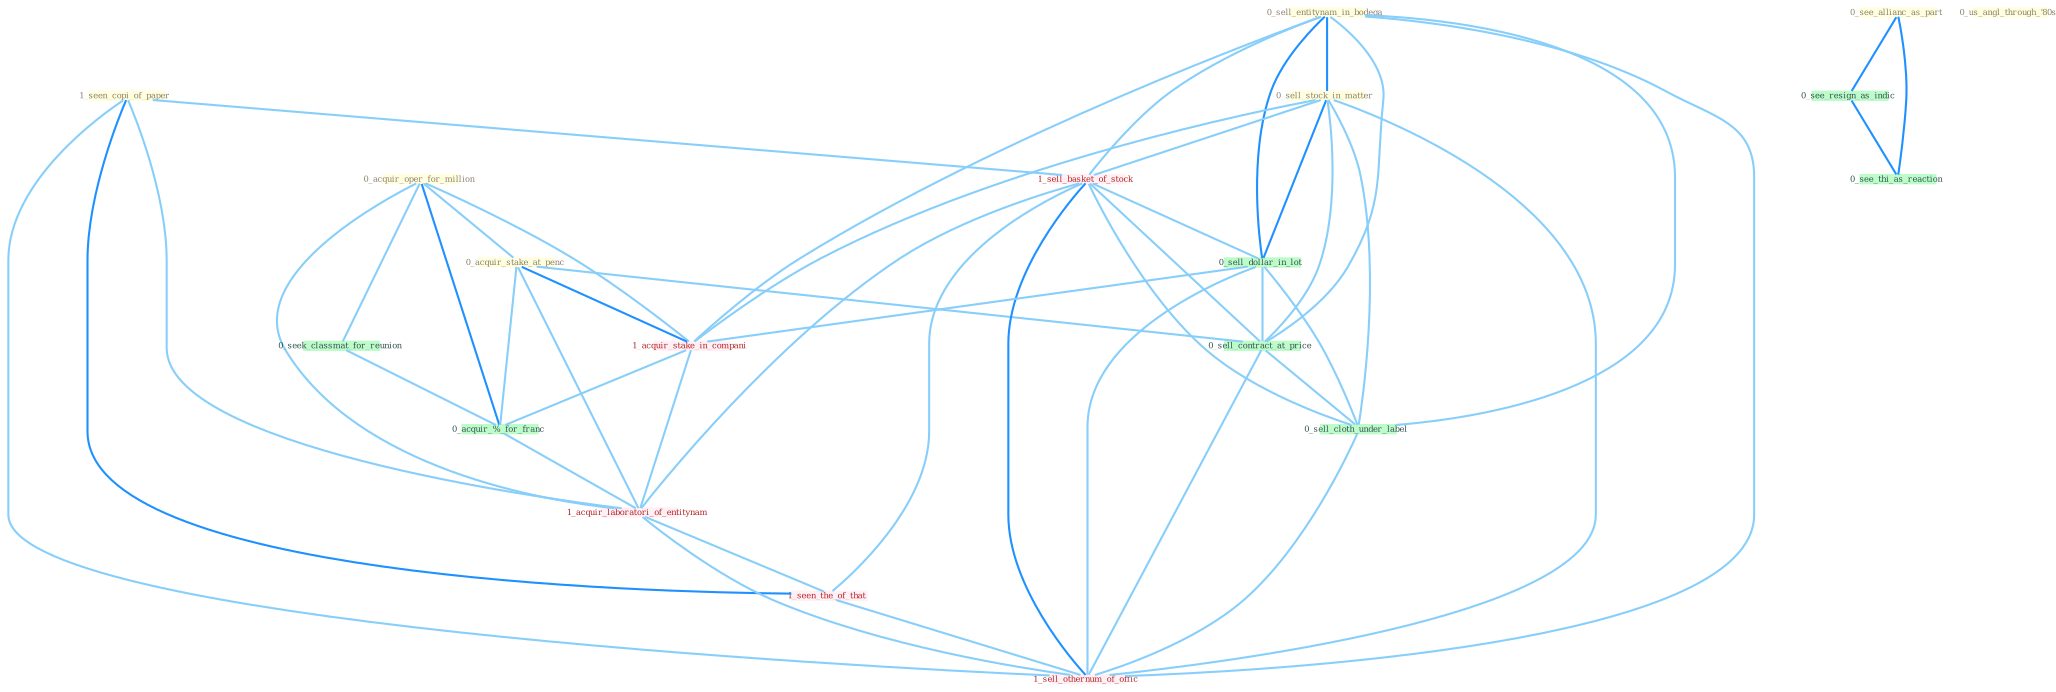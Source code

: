 Graph G{ 
    node
    [shape=polygon,style=filled,width=.5,height=.06,color="#BDFCC9",fixedsize=true,fontsize=4,
    fontcolor="#2f4f4f"];
    {node
    [color="#ffffe0", fontcolor="#8b7d6b"] "0_sell_entitynam_in_bodega " "0_acquir_oper_for_million " "0_sell_stock_in_matter " "0_see_allianc_as_part " "0_acquir_stake_at_penc " "0_us_angl_through_'80s " "1_seen_copi_of_paper "}
{node [color="#fff0f5", fontcolor="#b22222"] "1_sell_basket_of_stock " "1_acquir_stake_in_compani " "1_acquir_laboratori_of_entitynam " "1_seen_the_of_that " "1_sell_othernum_of_offic "}
edge [color="#B0E2FF"];

	"0_sell_entitynam_in_bodega " -- "0_sell_stock_in_matter " [w="2", color="#1e90ff" , len=0.8];
	"0_sell_entitynam_in_bodega " -- "1_sell_basket_of_stock " [w="1", color="#87cefa" ];
	"0_sell_entitynam_in_bodega " -- "0_sell_dollar_in_lot " [w="2", color="#1e90ff" , len=0.8];
	"0_sell_entitynam_in_bodega " -- "1_acquir_stake_in_compani " [w="1", color="#87cefa" ];
	"0_sell_entitynam_in_bodega " -- "0_sell_contract_at_price " [w="1", color="#87cefa" ];
	"0_sell_entitynam_in_bodega " -- "0_sell_cloth_under_label " [w="1", color="#87cefa" ];
	"0_sell_entitynam_in_bodega " -- "1_sell_othernum_of_offic " [w="1", color="#87cefa" ];
	"0_acquir_oper_for_million " -- "0_acquir_stake_at_penc " [w="1", color="#87cefa" ];
	"0_acquir_oper_for_million " -- "0_seek_classmat_for_reunion " [w="1", color="#87cefa" ];
	"0_acquir_oper_for_million " -- "1_acquir_stake_in_compani " [w="1", color="#87cefa" ];
	"0_acquir_oper_for_million " -- "0_acquir_%_for_franc " [w="2", color="#1e90ff" , len=0.8];
	"0_acquir_oper_for_million " -- "1_acquir_laboratori_of_entitynam " [w="1", color="#87cefa" ];
	"0_sell_stock_in_matter " -- "1_sell_basket_of_stock " [w="1", color="#87cefa" ];
	"0_sell_stock_in_matter " -- "0_sell_dollar_in_lot " [w="2", color="#1e90ff" , len=0.8];
	"0_sell_stock_in_matter " -- "1_acquir_stake_in_compani " [w="1", color="#87cefa" ];
	"0_sell_stock_in_matter " -- "0_sell_contract_at_price " [w="1", color="#87cefa" ];
	"0_sell_stock_in_matter " -- "0_sell_cloth_under_label " [w="1", color="#87cefa" ];
	"0_sell_stock_in_matter " -- "1_sell_othernum_of_offic " [w="1", color="#87cefa" ];
	"0_see_allianc_as_part " -- "0_see_resign_as_indic " [w="2", color="#1e90ff" , len=0.8];
	"0_see_allianc_as_part " -- "0_see_thi_as_reaction " [w="2", color="#1e90ff" , len=0.8];
	"0_acquir_stake_at_penc " -- "1_acquir_stake_in_compani " [w="2", color="#1e90ff" , len=0.8];
	"0_acquir_stake_at_penc " -- "0_acquir_%_for_franc " [w="1", color="#87cefa" ];
	"0_acquir_stake_at_penc " -- "0_sell_contract_at_price " [w="1", color="#87cefa" ];
	"0_acquir_stake_at_penc " -- "1_acquir_laboratori_of_entitynam " [w="1", color="#87cefa" ];
	"1_seen_copi_of_paper " -- "1_sell_basket_of_stock " [w="1", color="#87cefa" ];
	"1_seen_copi_of_paper " -- "1_acquir_laboratori_of_entitynam " [w="1", color="#87cefa" ];
	"1_seen_copi_of_paper " -- "1_seen_the_of_that " [w="2", color="#1e90ff" , len=0.8];
	"1_seen_copi_of_paper " -- "1_sell_othernum_of_offic " [w="1", color="#87cefa" ];
	"0_seek_classmat_for_reunion " -- "0_acquir_%_for_franc " [w="1", color="#87cefa" ];
	"1_sell_basket_of_stock " -- "0_sell_dollar_in_lot " [w="1", color="#87cefa" ];
	"1_sell_basket_of_stock " -- "0_sell_contract_at_price " [w="1", color="#87cefa" ];
	"1_sell_basket_of_stock " -- "1_acquir_laboratori_of_entitynam " [w="1", color="#87cefa" ];
	"1_sell_basket_of_stock " -- "0_sell_cloth_under_label " [w="1", color="#87cefa" ];
	"1_sell_basket_of_stock " -- "1_seen_the_of_that " [w="1", color="#87cefa" ];
	"1_sell_basket_of_stock " -- "1_sell_othernum_of_offic " [w="2", color="#1e90ff" , len=0.8];
	"0_sell_dollar_in_lot " -- "1_acquir_stake_in_compani " [w="1", color="#87cefa" ];
	"0_sell_dollar_in_lot " -- "0_sell_contract_at_price " [w="1", color="#87cefa" ];
	"0_sell_dollar_in_lot " -- "0_sell_cloth_under_label " [w="1", color="#87cefa" ];
	"0_sell_dollar_in_lot " -- "1_sell_othernum_of_offic " [w="1", color="#87cefa" ];
	"0_see_resign_as_indic " -- "0_see_thi_as_reaction " [w="2", color="#1e90ff" , len=0.8];
	"1_acquir_stake_in_compani " -- "0_acquir_%_for_franc " [w="1", color="#87cefa" ];
	"1_acquir_stake_in_compani " -- "1_acquir_laboratori_of_entitynam " [w="1", color="#87cefa" ];
	"0_acquir_%_for_franc " -- "1_acquir_laboratori_of_entitynam " [w="1", color="#87cefa" ];
	"0_sell_contract_at_price " -- "0_sell_cloth_under_label " [w="1", color="#87cefa" ];
	"0_sell_contract_at_price " -- "1_sell_othernum_of_offic " [w="1", color="#87cefa" ];
	"1_acquir_laboratori_of_entitynam " -- "1_seen_the_of_that " [w="1", color="#87cefa" ];
	"1_acquir_laboratori_of_entitynam " -- "1_sell_othernum_of_offic " [w="1", color="#87cefa" ];
	"0_sell_cloth_under_label " -- "1_sell_othernum_of_offic " [w="1", color="#87cefa" ];
	"1_seen_the_of_that " -- "1_sell_othernum_of_offic " [w="1", color="#87cefa" ];
}